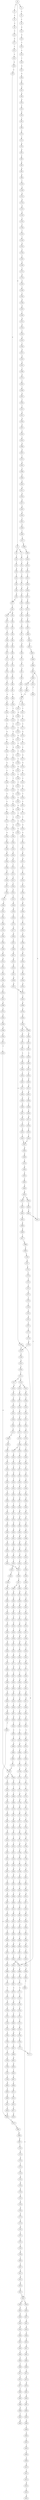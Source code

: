 strict digraph  {
	S0 -> S1 [ label = T ];
	S0 -> S2 [ label = A ];
	S0 -> S3 [ label = G ];
	S1 -> S4 [ label = C ];
	S2 -> S5 [ label = C ];
	S3 -> S6 [ label = C ];
	S3 -> S7 [ label = T ];
	S4 -> S8 [ label = C ];
	S5 -> S9 [ label = C ];
	S6 -> S10 [ label = C ];
	S7 -> S11 [ label = C ];
	S8 -> S12 [ label = G ];
	S9 -> S13 [ label = T ];
	S10 -> S14 [ label = T ];
	S11 -> S15 [ label = T ];
	S12 -> S16 [ label = G ];
	S13 -> S17 [ label = G ];
	S14 -> S18 [ label = G ];
	S15 -> S19 [ label = G ];
	S16 -> S20 [ label = T ];
	S17 -> S21 [ label = T ];
	S18 -> S22 [ label = T ];
	S19 -> S23 [ label = T ];
	S20 -> S24 [ label = C ];
	S21 -> S25 [ label = C ];
	S22 -> S26 [ label = C ];
	S23 -> S27 [ label = T ];
	S24 -> S28 [ label = T ];
	S25 -> S29 [ label = G ];
	S26 -> S30 [ label = G ];
	S27 -> S31 [ label = C ];
	S28 -> S32 [ label = G ];
	S29 -> S33 [ label = C ];
	S30 -> S34 [ label = C ];
	S31 -> S35 [ label = C ];
	S32 -> S36 [ label = G ];
	S33 -> S37 [ label = G ];
	S34 -> S37 [ label = G ];
	S35 -> S38 [ label = G ];
	S36 -> S39 [ label = A ];
	S37 -> S40 [ label = C ];
	S38 -> S41 [ label = T ];
	S39 -> S42 [ label = G ];
	S40 -> S43 [ label = G ];
	S40 -> S44 [ label = A ];
	S41 -> S45 [ label = G ];
	S42 -> S46 [ label = G ];
	S43 -> S47 [ label = A ];
	S44 -> S48 [ label = A ];
	S45 -> S49 [ label = G ];
	S46 -> S50 [ label = G ];
	S47 -> S51 [ label = G ];
	S48 -> S52 [ label = C ];
	S49 -> S53 [ label = C ];
	S50 -> S54 [ label = T ];
	S51 -> S55 [ label = C ];
	S52 -> S56 [ label = C ];
	S53 -> S57 [ label = C ];
	S54 -> S58 [ label = G ];
	S55 -> S59 [ label = A ];
	S56 -> S60 [ label = C ];
	S57 -> S61 [ label = C ];
	S58 -> S62 [ label = T ];
	S59 -> S63 [ label = G ];
	S60 -> S64 [ label = G ];
	S61 -> S65 [ label = G ];
	S62 -> S66 [ label = T ];
	S63 -> S67 [ label = T ];
	S64 -> S68 [ label = T ];
	S65 -> S69 [ label = T ];
	S66 -> S70 [ label = C ];
	S67 -> S71 [ label = G ];
	S68 -> S72 [ label = A ];
	S69 -> S73 [ label = C ];
	S70 -> S74 [ label = C ];
	S71 -> S75 [ label = C ];
	S72 -> S76 [ label = C ];
	S73 -> S77 [ label = C ];
	S74 -> S78 [ label = A ];
	S75 -> S79 [ label = A ];
	S76 -> S80 [ label = A ];
	S77 -> S81 [ label = A ];
	S78 -> S82 [ label = G ];
	S79 -> S83 [ label = A ];
	S80 -> S84 [ label = G ];
	S81 -> S85 [ label = G ];
	S82 -> S86 [ label = C ];
	S83 -> S87 [ label = C ];
	S84 -> S88 [ label = C ];
	S85 -> S89 [ label = T ];
	S86 -> S90 [ label = A ];
	S87 -> S91 [ label = A ];
	S88 -> S92 [ label = A ];
	S89 -> S93 [ label = A ];
	S90 -> S94 [ label = G ];
	S91 -> S95 [ label = G ];
	S92 -> S96 [ label = G ];
	S93 -> S97 [ label = G ];
	S94 -> S98 [ label = A ];
	S95 -> S99 [ label = C ];
	S96 -> S100 [ label = G ];
	S97 -> S101 [ label = G ];
	S97 -> S102 [ label = C ];
	S98 -> S103 [ label = T ];
	S99 -> S104 [ label = T ];
	S100 -> S105 [ label = T ];
	S101 -> S106 [ label = G ];
	S102 -> S107 [ label = T ];
	S103 -> S108 [ label = A ];
	S104 -> S109 [ label = A ];
	S105 -> S110 [ label = G ];
	S106 -> S111 [ label = T ];
	S107 -> S112 [ label = C ];
	S108 -> S113 [ label = A ];
	S109 -> S114 [ label = C ];
	S110 -> S115 [ label = C ];
	S111 -> S116 [ label = C ];
	S112 -> S117 [ label = C ];
	S113 -> S118 [ label = A ];
	S114 -> S119 [ label = G ];
	S115 -> S120 [ label = A ];
	S116 -> S121 [ label = A ];
	S117 -> S122 [ label = A ];
	S118 -> S123 [ label = A ];
	S119 -> S124 [ label = A ];
	S120 -> S125 [ label = C ];
	S121 -> S126 [ label = C ];
	S122 -> S127 [ label = C ];
	S123 -> S128 [ label = A ];
	S124 -> S129 [ label = G ];
	S125 -> S130 [ label = G ];
	S126 -> S131 [ label = T ];
	S127 -> S132 [ label = C ];
	S128 -> S133 [ label = C ];
	S129 -> S134 [ label = A ];
	S130 -> S135 [ label = C ];
	S131 -> S136 [ label = C ];
	S132 -> S137 [ label = G ];
	S133 -> S138 [ label = T ];
	S134 -> S139 [ label = A ];
	S135 -> S140 [ label = G ];
	S136 -> S141 [ label = G ];
	S137 -> S142 [ label = G ];
	S138 -> S143 [ label = T ];
	S139 -> S144 [ label = C ];
	S140 -> S145 [ label = G ];
	S141 -> S146 [ label = C ];
	S142 -> S147 [ label = A ];
	S143 -> S148 [ label = T ];
	S144 -> S149 [ label = T ];
	S145 -> S150 [ label = T ];
	S146 -> S151 [ label = T ];
	S147 -> S152 [ label = C ];
	S148 -> S153 [ label = G ];
	S149 -> S154 [ label = G ];
	S150 -> S155 [ label = G ];
	S151 -> S156 [ label = T ];
	S152 -> S157 [ label = G ];
	S153 -> S158 [ label = C ];
	S154 -> S159 [ label = G ];
	S155 -> S160 [ label = C ];
	S156 -> S161 [ label = C ];
	S157 -> S162 [ label = T ];
	S158 -> S163 [ label = C ];
	S159 -> S164 [ label = C ];
	S160 -> S165 [ label = C ];
	S161 -> S166 [ label = A ];
	S162 -> S167 [ label = C ];
	S163 -> S168 [ label = G ];
	S164 -> S169 [ label = G ];
	S165 -> S170 [ label = G ];
	S166 -> S171 [ label = T ];
	S167 -> S172 [ label = G ];
	S168 -> S173 [ label = T ];
	S169 -> S174 [ label = C ];
	S170 -> S175 [ label = C ];
	S171 -> S176 [ label = C ];
	S172 -> S177 [ label = T ];
	S173 -> S178 [ label = A ];
	S174 -> S179 [ label = A ];
	S175 -> S180 [ label = A ];
	S176 -> S181 [ label = C ];
	S177 -> S182 [ label = G ];
	S178 -> S183 [ label = G ];
	S179 -> S184 [ label = G ];
	S180 -> S185 [ label = A ];
	S181 -> S186 [ label = A ];
	S182 -> S187 [ label = A ];
	S183 -> S188 [ label = C ];
	S184 -> S189 [ label = C ];
	S185 -> S190 [ label = C ];
	S186 -> S191 [ label = G ];
	S187 -> S192 [ label = C ];
	S188 -> S193 [ label = C ];
	S189 -> S194 [ label = G ];
	S190 -> S195 [ label = C ];
	S191 -> S196 [ label = A ];
	S192 -> S197 [ label = C ];
	S193 -> S198 [ label = G ];
	S194 -> S199 [ label = G ];
	S195 -> S200 [ label = A ];
	S196 -> S201 [ label = A ];
	S197 -> S202 [ label = G ];
	S198 -> S203 [ label = G ];
	S199 -> S204 [ label = G ];
	S200 -> S205 [ label = G ];
	S201 -> S206 [ label = C ];
	S202 -> S207 [ label = G ];
	S203 -> S208 [ label = T ];
	S204 -> S209 [ label = T ];
	S205 -> S210 [ label = T ];
	S206 -> S211 [ label = C ];
	S207 -> S212 [ label = T ];
	S208 -> S213 [ label = G ];
	S209 -> S214 [ label = G ];
	S210 -> S215 [ label = C ];
	S211 -> S216 [ label = A ];
	S211 -> S217 [ label = G ];
	S212 -> S218 [ label = C ];
	S213 -> S219 [ label = A ];
	S214 -> S220 [ label = C ];
	S215 -> S221 [ label = G ];
	S216 -> S222 [ label = G ];
	S216 -> S223 [ label = C ];
	S217 -> S224 [ label = G ];
	S218 -> S225 [ label = G ];
	S219 -> S226 [ label = C ];
	S220 -> S227 [ label = C ];
	S221 -> S228 [ label = C ];
	S222 -> S229 [ label = A ];
	S223 -> S230 [ label = C ];
	S224 -> S231 [ label = A ];
	S225 -> S232 [ label = C ];
	S226 -> S233 [ label = G ];
	S227 -> S234 [ label = G ];
	S228 -> S235 [ label = G ];
	S229 -> S236 [ label = C ];
	S230 -> S237 [ label = A ];
	S231 -> S238 [ label = C ];
	S232 -> S239 [ label = G ];
	S233 -> S240 [ label = T ];
	S234 -> S241 [ label = C ];
	S235 -> S242 [ label = C ];
	S236 -> S243 [ label = T ];
	S237 -> S244 [ label = C ];
	S238 -> S245 [ label = G ];
	S239 -> S246 [ label = T ];
	S240 -> S247 [ label = G ];
	S241 -> S248 [ label = C ];
	S242 -> S249 [ label = A ];
	S243 -> S250 [ label = C ];
	S244 -> S251 [ label = C ];
	S245 -> S252 [ label = C ];
	S246 -> S253 [ label = A ];
	S247 -> S254 [ label = G ];
	S248 -> S255 [ label = G ];
	S249 -> S256 [ label = G ];
	S250 -> S257 [ label = C ];
	S251 -> S258 [ label = C ];
	S252 -> S259 [ label = C ];
	S253 -> S260 [ label = G ];
	S254 -> S261 [ label = G ];
	S255 -> S262 [ label = G ];
	S256 -> S263 [ label = C ];
	S257 -> S264 [ label = C ];
	S258 -> S265 [ label = C ];
	S259 -> S266 [ label = C ];
	S260 -> S267 [ label = C ];
	S261 -> S268 [ label = T ];
	S262 -> S269 [ label = T ];
	S263 -> S270 [ label = C ];
	S264 -> S271 [ label = A ];
	S265 -> S272 [ label = T ];
	S266 -> S273 [ label = A ];
	S267 -> S274 [ label = C ];
	S268 -> S275 [ label = A ];
	S269 -> S276 [ label = G ];
	S270 -> S277 [ label = G ];
	S271 -> S278 [ label = T ];
	S272 -> S279 [ label = T ];
	S273 -> S280 [ label = T ];
	S274 -> S281 [ label = G ];
	S275 -> S282 [ label = C ];
	S276 -> S283 [ label = G ];
	S277 -> S284 [ label = G ];
	S278 -> S285 [ label = C ];
	S279 -> S286 [ label = C ];
	S280 -> S287 [ label = C ];
	S281 -> S288 [ label = C ];
	S282 -> S289 [ label = T ];
	S283 -> S290 [ label = T ];
	S284 -> S291 [ label = T ];
	S285 -> S292 [ label = T ];
	S286 -> S293 [ label = C ];
	S286 -> S294 [ label = G ];
	S287 -> S295 [ label = G ];
	S288 -> S296 [ label = T ];
	S289 -> S297 [ label = A ];
	S290 -> S298 [ label = G ];
	S291 -> S299 [ label = G ];
	S292 -> S300 [ label = G ];
	S293 -> S301 [ label = T ];
	S294 -> S302 [ label = A ];
	S295 -> S303 [ label = T ];
	S296 -> S304 [ label = G ];
	S297 -> S305 [ label = T ];
	S298 -> S306 [ label = G ];
	S299 -> S307 [ label = G ];
	S300 -> S308 [ label = C ];
	S301 -> S309 [ label = G ];
	S302 -> S310 [ label = T ];
	S303 -> S311 [ label = C ];
	S304 -> S312 [ label = G ];
	S305 -> S313 [ label = T ];
	S306 -> S314 [ label = A ];
	S307 -> S315 [ label = A ];
	S308 -> S316 [ label = C ];
	S309 -> S317 [ label = T ];
	S310 -> S318 [ label = C ];
	S311 -> S319 [ label = C ];
	S312 -> S320 [ label = A ];
	S313 -> S321 [ label = G ];
	S314 -> S322 [ label = A ];
	S315 -> S323 [ label = A ];
	S316 -> S324 [ label = A ];
	S317 -> S325 [ label = C ];
	S318 -> S326 [ label = G ];
	S319 -> S327 [ label = T ];
	S320 -> S328 [ label = A ];
	S321 -> S329 [ label = G ];
	S322 -> S330 [ label = C ];
	S323 -> S331 [ label = G ];
	S324 -> S332 [ label = G ];
	S325 -> S333 [ label = C ];
	S326 -> S334 [ label = T ];
	S327 -> S335 [ label = C ];
	S328 -> S336 [ label = G ];
	S329 -> S337 [ label = A ];
	S330 -> S338 [ label = C ];
	S331 -> S339 [ label = A ];
	S332 -> S340 [ label = T ];
	S333 -> S341 [ label = T ];
	S334 -> S342 [ label = T ];
	S335 -> S343 [ label = T ];
	S336 -> S344 [ label = A ];
	S337 -> S345 [ label = A ];
	S338 -> S346 [ label = T ];
	S339 -> S347 [ label = A ];
	S340 -> S348 [ label = C ];
	S341 -> S349 [ label = T ];
	S342 -> S350 [ label = T ];
	S343 -> S351 [ label = T ];
	S344 -> S352 [ label = A ];
	S345 -> S353 [ label = C ];
	S346 -> S354 [ label = C ];
	S347 -> S355 [ label = C ];
	S348 -> S356 [ label = G ];
	S349 -> S357 [ label = G ];
	S350 -> S358 [ label = G ];
	S351 -> S359 [ label = C ];
	S352 -> S355 [ label = C ];
	S353 -> S360 [ label = G ];
	S354 -> S361 [ label = G ];
	S355 -> S362 [ label = G ];
	S356 -> S363 [ label = T ];
	S357 -> S364 [ label = T ];
	S358 -> S365 [ label = T ];
	S359 -> S366 [ label = T ];
	S360 -> S367 [ label = G ];
	S361 -> S368 [ label = G ];
	S362 -> S369 [ label = G ];
	S363 -> S370 [ label = A ];
	S364 -> S371 [ label = A ];
	S365 -> S372 [ label = A ];
	S366 -> S373 [ label = C ];
	S367 -> S374 [ label = T ];
	S368 -> S375 [ label = C ];
	S369 -> S376 [ label = C ];
	S370 -> S377 [ label = A ];
	S371 -> S378 [ label = G ];
	S372 -> S379 [ label = G ];
	S373 -> S380 [ label = G ];
	S374 -> S381 [ label = A ];
	S375 -> S382 [ label = A ];
	S376 -> S383 [ label = A ];
	S377 -> S384 [ label = G ];
	S378 -> S385 [ label = G ];
	S379 -> S386 [ label = G ];
	S380 -> S387 [ label = G ];
	S381 -> S388 [ label = C ];
	S382 -> S389 [ label = C ];
	S383 -> S390 [ label = C ];
	S384 -> S391 [ label = A ];
	S385 -> S392 [ label = A ];
	S386 -> S393 [ label = A ];
	S387 -> S394 [ label = A ];
	S388 -> S395 [ label = G ];
	S389 -> S396 [ label = G ];
	S390 -> S397 [ label = C ];
	S390 -> S398 [ label = T ];
	S391 -> S399 [ label = C ];
	S392 -> S400 [ label = G ];
	S393 -> S401 [ label = A ];
	S394 -> S402 [ label = G ];
	S395 -> S403 [ label = A ];
	S396 -> S404 [ label = C ];
	S397 -> S405 [ label = G ];
	S398 -> S406 [ label = G ];
	S399 -> S407 [ label = G ];
	S400 -> S408 [ label = A ];
	S401 -> S409 [ label = A ];
	S402 -> S410 [ label = A ];
	S403 -> S411 [ label = A ];
	S404 -> S412 [ label = G ];
	S405 -> S413 [ label = G ];
	S406 -> S414 [ label = G ];
	S407 -> S415 [ label = G ];
	S408 -> S416 [ label = G ];
	S409 -> S417 [ label = G ];
	S410 -> S418 [ label = G ];
	S411 -> S419 [ label = G ];
	S412 -> S420 [ label = C ];
	S413 -> S421 [ label = G ];
	S414 -> S422 [ label = G ];
	S415 -> S423 [ label = C ];
	S416 -> S424 [ label = G ];
	S417 -> S425 [ label = G ];
	S418 -> S426 [ label = G ];
	S419 -> S427 [ label = A ];
	S420 -> S428 [ label = G ];
	S421 -> S429 [ label = A ];
	S422 -> S430 [ label = A ];
	S423 -> S431 [ label = T ];
	S424 -> S432 [ label = T ];
	S425 -> S433 [ label = T ];
	S426 -> S434 [ label = T ];
	S427 -> S435 [ label = A ];
	S428 -> S436 [ label = C ];
	S428 -> S437 [ label = G ];
	S429 -> S438 [ label = A ];
	S430 -> S439 [ label = A ];
	S431 -> S440 [ label = C ];
	S432 -> S441 [ label = C ];
	S433 -> S442 [ label = C ];
	S434 -> S441 [ label = C ];
	S435 -> S443 [ label = G ];
	S436 -> S444 [ label = G ];
	S437 -> S445 [ label = C ];
	S438 -> S446 [ label = T ];
	S439 -> S447 [ label = C ];
	S440 -> S448 [ label = T ];
	S441 -> S449 [ label = C ];
	S442 -> S450 [ label = C ];
	S443 -> S451 [ label = T ];
	S444 -> S452 [ label = T ];
	S445 -> S453 [ label = T ];
	S446 -> S454 [ label = T ];
	S447 -> S455 [ label = T ];
	S448 -> S456 [ label = C ];
	S449 -> S457 [ label = C ];
	S450 -> S458 [ label = C ];
	S451 -> S459 [ label = G ];
	S452 -> S460 [ label = C ];
	S453 -> S461 [ label = G ];
	S454 -> S462 [ label = G ];
	S455 -> S463 [ label = G ];
	S456 -> S464 [ label = G ];
	S457 -> S465 [ label = A ];
	S457 -> S466 [ label = G ];
	S458 -> S467 [ label = G ];
	S459 -> S468 [ label = T ];
	S460 -> S469 [ label = G ];
	S461 -> S470 [ label = G ];
	S462 -> S471 [ label = A ];
	S463 -> S472 [ label = G ];
	S464 -> S473 [ label = A ];
	S465 -> S474 [ label = G ];
	S466 -> S475 [ label = G ];
	S467 -> S476 [ label = A ];
	S468 -> S477 [ label = C ];
	S469 -> S478 [ label = A ];
	S470 -> S479 [ label = A ];
	S471 -> S480 [ label = A ];
	S472 -> S481 [ label = A ];
	S473 -> S482 [ label = A ];
	S474 -> S483 [ label = A ];
	S475 -> S484 [ label = A ];
	S476 -> S485 [ label = A ];
	S477 -> S486 [ label = C ];
	S478 -> S487 [ label = C ];
	S479 -> S488 [ label = A ];
	S480 -> S489 [ label = C ];
	S481 -> S490 [ label = C ];
	S482 -> S491 [ label = G ];
	S483 -> S492 [ label = G ];
	S484 -> S493 [ label = G ];
	S485 -> S494 [ label = G ];
	S486 -> S495 [ label = T ];
	S487 -> S496 [ label = G ];
	S488 -> S497 [ label = T ];
	S489 -> S498 [ label = C ];
	S490 -> S499 [ label = C ];
	S491 -> S500 [ label = T ];
	S492 -> S501 [ label = C ];
	S493 -> S502 [ label = G ];
	S494 -> S503 [ label = T ];
	S495 -> S504 [ label = G ];
	S496 -> S505 [ label = C ];
	S497 -> S506 [ label = G ];
	S498 -> S507 [ label = C ];
	S499 -> S508 [ label = C ];
	S500 -> S509 [ label = C ];
	S501 -> S510 [ label = C ];
	S502 -> S511 [ label = C ];
	S503 -> S512 [ label = C ];
	S504 -> S513 [ label = G ];
	S505 -> S514 [ label = G ];
	S506 -> S515 [ label = G ];
	S507 -> S516 [ label = G ];
	S508 -> S517 [ label = G ];
	S509 -> S518 [ label = G ];
	S510 -> S519 [ label = A ];
	S511 -> S520 [ label = G ];
	S512 -> S521 [ label = G ];
	S513 -> S522 [ label = C ];
	S514 -> S523 [ label = C ];
	S515 -> S524 [ label = G ];
	S516 -> S525 [ label = T ];
	S517 -> S526 [ label = T ];
	S518 -> S527 [ label = C ];
	S519 -> S528 [ label = C ];
	S520 -> S529 [ label = T ];
	S521 -> S530 [ label = A ];
	S522 -> S531 [ label = C ];
	S523 -> S532 [ label = C ];
	S524 -> S533 [ label = G ];
	S525 -> S534 [ label = C ];
	S526 -> S535 [ label = C ];
	S527 -> S536 [ label = G ];
	S528 -> S537 [ label = G ];
	S529 -> S538 [ label = G ];
	S530 -> S539 [ label = G ];
	S531 -> S540 [ label = T ];
	S532 -> S541 [ label = T ];
	S533 -> S542 [ label = T ];
	S534 -> S543 [ label = T ];
	S535 -> S544 [ label = T ];
	S536 -> S545 [ label = G ];
	S537 -> S546 [ label = G ];
	S538 -> S547 [ label = G ];
	S539 -> S548 [ label = G ];
	S540 -> S549 [ label = G ];
	S541 -> S550 [ label = C ];
	S542 -> S551 [ label = C ];
	S543 -> S552 [ label = C ];
	S544 -> S552 [ label = C ];
	S545 -> S553 [ label = C ];
	S546 -> S554 [ label = T ];
	S547 -> S555 [ label = T ];
	S548 -> S556 [ label = T ];
	S549 -> S557 [ label = G ];
	S550 -> S558 [ label = G ];
	S551 -> S559 [ label = C ];
	S552 -> S560 [ label = G ];
	S553 -> S561 [ label = T ];
	S554 -> S562 [ label = T ];
	S555 -> S563 [ label = A ];
	S556 -> S564 [ label = A ];
	S557 -> S565 [ label = G ];
	S558 -> S566 [ label = G ];
	S559 -> S567 [ label = G ];
	S560 -> S568 [ label = G ];
	S561 -> S569 [ label = A ];
	S562 -> S570 [ label = A ];
	S563 -> S571 [ label = T ];
	S564 -> S572 [ label = T ];
	S565 -> S573 [ label = T ];
	S566 -> S574 [ label = G ];
	S567 -> S575 [ label = C ];
	S568 -> S576 [ label = C ];
	S569 -> S577 [ label = T ];
	S570 -> S578 [ label = C ];
	S571 -> S579 [ label = G ];
	S572 -> S580 [ label = A ];
	S573 -> S581 [ label = C ];
	S574 -> S582 [ label = C ];
	S575 -> S583 [ label = C ];
	S576 -> S584 [ label = A ];
	S577 -> S585 [ label = A ];
	S578 -> S586 [ label = T ];
	S579 -> S587 [ label = A ];
	S580 -> S588 [ label = A ];
	S581 -> S589 [ label = C ];
	S582 -> S590 [ label = T ];
	S583 -> S591 [ label = G ];
	S584 -> S592 [ label = C ];
	S585 -> S593 [ label = G ];
	S586 -> S594 [ label = G ];
	S587 -> S595 [ label = G ];
	S588 -> S596 [ label = G ];
	S589 -> S597 [ label = C ];
	S590 -> S598 [ label = C ];
	S591 -> S599 [ label = G ];
	S592 -> S600 [ label = C ];
	S593 -> S601 [ label = T ];
	S594 -> S602 [ label = C ];
	S595 -> S603 [ label = C ];
	S596 -> S604 [ label = T ];
	S597 -> S605 [ label = G ];
	S598 -> S606 [ label = A ];
	S599 -> S607 [ label = A ];
	S600 -> S608 [ label = G ];
	S601 -> S609 [ label = A ];
	S602 -> S610 [ label = A ];
	S603 -> S611 [ label = G ];
	S604 -> S612 [ label = C ];
	S605 -> S613 [ label = A ];
	S606 -> S614 [ label = C ];
	S607 -> S615 [ label = A ];
	S608 -> S616 [ label = A ];
	S609 -> S617 [ label = G ];
	S610 -> S618 [ label = G ];
	S611 -> S619 [ label = G ];
	S612 -> S620 [ label = G ];
	S613 -> S621 [ label = G ];
	S614 -> S622 [ label = G ];
	S615 -> S623 [ label = C ];
	S616 -> S624 [ label = G ];
	S616 -> S625 [ label = A ];
	S617 -> S626 [ label = C ];
	S618 -> S627 [ label = A ];
	S619 -> S628 [ label = T ];
	S620 -> S629 [ label = T ];
	S621 -> S630 [ label = T ];
	S622 -> S631 [ label = T ];
	S623 -> S632 [ label = T ];
	S624 -> S633 [ label = T ];
	S625 -> S634 [ label = T ];
	S626 -> S635 [ label = C ];
	S627 -> S636 [ label = C ];
	S628 -> S637 [ label = C ];
	S629 -> S638 [ label = G ];
	S630 -> S639 [ label = C ];
	S631 -> S640 [ label = C ];
	S632 -> S641 [ label = G ];
	S633 -> S642 [ label = C ];
	S634 -> S643 [ label = G ];
	S635 -> S644 [ label = G ];
	S636 -> S645 [ label = G ];
	S637 -> S646 [ label = G ];
	S638 -> S647 [ label = G ];
	S639 -> S648 [ label = C ];
	S640 -> S649 [ label = C ];
	S641 -> S650 [ label = C ];
	S642 -> S651 [ label = C ];
	S643 -> S652 [ label = T ];
	S644 -> S653 [ label = A ];
	S645 -> S654 [ label = G ];
	S646 -> S655 [ label = C ];
	S647 -> S656 [ label = T ];
	S648 -> S657 [ label = A ];
	S649 -> S658 [ label = A ];
	S650 -> S659 [ label = A ];
	S651 -> S657 [ label = A ];
	S652 -> S660 [ label = A ];
	S653 -> S661 [ label = A ];
	S654 -> S662 [ label = A ];
	S655 -> S663 [ label = A ];
	S656 -> S664 [ label = A ];
	S657 -> S665 [ label = G ];
	S658 -> S666 [ label = G ];
	S659 -> S667 [ label = A ];
	S660 -> S668 [ label = G ];
	S661 -> S669 [ label = A ];
	S662 -> S670 [ label = C ];
	S663 -> S671 [ label = C ];
	S664 -> S672 [ label = C ];
	S665 -> S673 [ label = T ];
	S665 -> S674 [ label = C ];
	S666 -> S675 [ label = C ];
	S667 -> S676 [ label = C ];
	S668 -> S677 [ label = T ];
	S669 -> S678 [ label = C ];
	S670 -> S679 [ label = A ];
	S671 -> S680 [ label = G ];
	S672 -> S681 [ label = C ];
	S673 -> S682 [ label = A ];
	S674 -> S683 [ label = T ];
	S675 -> S684 [ label = T ];
	S676 -> S685 [ label = C ];
	S677 -> S686 [ label = T ];
	S678 -> S687 [ label = C ];
	S679 -> S688 [ label = C ];
	S680 -> S689 [ label = C ];
	S681 -> S690 [ label = G ];
	S682 -> S97 [ label = G ];
	S683 -> S691 [ label = T ];
	S684 -> S691 [ label = T ];
	S685 -> S692 [ label = A ];
	S686 -> S693 [ label = T ];
	S687 -> S694 [ label = C ];
	S688 -> S695 [ label = A ];
	S689 -> S696 [ label = G ];
	S690 -> S697 [ label = G ];
	S691 -> S698 [ label = C ];
	S692 -> S699 [ label = G ];
	S693 -> S700 [ label = C ];
	S694 -> S701 [ label = C ];
	S695 -> S702 [ label = C ];
	S696 -> S703 [ label = C ];
	S697 -> S704 [ label = T ];
	S698 -> S705 [ label = A ];
	S699 -> S706 [ label = A ];
	S700 -> S707 [ label = A ];
	S701 -> S708 [ label = G ];
	S702 -> S709 [ label = C ];
	S703 -> S428 [ label = G ];
	S704 -> S710 [ label = G ];
	S705 -> S711 [ label = C ];
	S706 -> S712 [ label = A ];
	S707 -> S713 [ label = C ];
	S708 -> S714 [ label = A ];
	S709 -> S715 [ label = T ];
	S710 -> S716 [ label = G ];
	S711 -> S717 [ label = G ];
	S712 -> S718 [ label = C ];
	S713 -> S719 [ label = T ];
	S714 -> S720 [ label = C ];
	S715 -> S721 [ label = C ];
	S716 -> S722 [ label = T ];
	S717 -> S723 [ label = C ];
	S718 -> S724 [ label = A ];
	S719 -> S725 [ label = C ];
	S720 -> S726 [ label = T ];
	S721 -> S727 [ label = T ];
	S722 -> S728 [ label = T ];
	S723 -> S729 [ label = C ];
	S724 -> S730 [ label = G ];
	S725 -> S731 [ label = C ];
	S726 -> S732 [ label = A ];
	S727 -> S733 [ label = A ];
	S728 -> S734 [ label = A ];
	S729 -> S735 [ label = C ];
	S730 -> S736 [ label = C ];
	S731 -> S737 [ label = T ];
	S732 -> S738 [ label = G ];
	S733 -> S739 [ label = G ];
	S734 -> S740 [ label = G ];
	S735 -> S741 [ label = T ];
	S736 -> S742 [ label = C ];
	S737 -> S743 [ label = T ];
	S738 -> S744 [ label = A ];
	S739 -> S745 [ label = A ];
	S740 -> S746 [ label = A ];
	S741 -> S747 [ label = T ];
	S742 -> S748 [ label = G ];
	S743 -> S749 [ label = T ];
	S744 -> S750 [ label = A ];
	S745 -> S751 [ label = A ];
	S746 -> S752 [ label = A ];
	S747 -> S753 [ label = C ];
	S748 -> S754 [ label = T ];
	S749 -> S755 [ label = C ];
	S750 -> S756 [ label = T ];
	S751 -> S757 [ label = C ];
	S752 -> S758 [ label = G ];
	S753 -> S759 [ label = A ];
	S754 -> S760 [ label = C ];
	S755 -> S761 [ label = A ];
	S756 -> S762 [ label = C ];
	S757 -> S763 [ label = G ];
	S758 -> S764 [ label = G ];
	S759 -> S765 [ label = T ];
	S760 -> S766 [ label = C ];
	S761 -> S767 [ label = T ];
	S762 -> S768 [ label = G ];
	S763 -> S769 [ label = A ];
	S764 -> S770 [ label = G ];
	S765 -> S771 [ label = C ];
	S766 -> S772 [ label = T ];
	S767 -> S773 [ label = C ];
	S768 -> S774 [ label = G ];
	S769 -> S775 [ label = G ];
	S770 -> S776 [ label = G ];
	S771 -> S777 [ label = C ];
	S772 -> S778 [ label = C ];
	S773 -> S779 [ label = C ];
	S774 -> S780 [ label = G ];
	S775 -> S781 [ label = G ];
	S776 -> S782 [ label = G ];
	S777 -> S186 [ label = A ];
	S778 -> S783 [ label = T ];
	S779 -> S784 [ label = A ];
	S780 -> S785 [ label = T ];
	S781 -> S786 [ label = T ];
	S782 -> S787 [ label = T ];
	S783 -> S788 [ label = G ];
	S784 -> S191 [ label = G ];
	S785 -> S789 [ label = A ];
	S786 -> S790 [ label = G ];
	S787 -> S791 [ label = C ];
	S788 -> S792 [ label = T ];
	S789 -> S793 [ label = T ];
	S790 -> S794 [ label = T ];
	S791 -> S795 [ label = C ];
	S792 -> S796 [ label = C ];
	S793 -> S797 [ label = C ];
	S794 -> S798 [ label = C ];
	S795 -> S799 [ label = G ];
	S796 -> S800 [ label = G ];
	S797 -> S801 [ label = C ];
	S798 -> S802 [ label = C ];
	S799 -> S803 [ label = T ];
	S800 -> S804 [ label = T ];
	S801 -> S805 [ label = C ];
	S802 -> S806 [ label = C ];
	S803 -> S807 [ label = C ];
	S804 -> S808 [ label = G ];
	S805 -> S809 [ label = G ];
	S806 -> S810 [ label = T ];
	S807 -> S811 [ label = G ];
	S808 -> S812 [ label = G ];
	S809 -> S813 [ label = A ];
	S810 -> S814 [ label = G ];
	S811 -> S815 [ label = G ];
	S812 -> S816 [ label = T ];
	S813 -> S817 [ label = A ];
	S814 -> S818 [ label = T ];
	S815 -> S819 [ label = A ];
	S816 -> S664 [ label = A ];
	S817 -> S820 [ label = A ];
	S818 -> S821 [ label = C ];
	S819 -> S822 [ label = A ];
	S820 -> S823 [ label = G ];
	S821 -> S824 [ label = C ];
	S822 -> S825 [ label = C ];
	S823 -> S826 [ label = T ];
	S824 -> S827 [ label = T ];
	S825 -> S828 [ label = A ];
	S825 -> S829 [ label = T ];
	S826 -> S830 [ label = G ];
	S827 -> S831 [ label = A ];
	S828 -> S832 [ label = G ];
	S829 -> S833 [ label = A ];
	S830 -> S834 [ label = T ];
	S831 -> S835 [ label = C ];
	S832 -> S836 [ label = G ];
	S833 -> S837 [ label = C ];
	S834 -> S838 [ label = C ];
	S835 -> S839 [ label = T ];
	S836 -> S840 [ label = A ];
	S837 -> S841 [ label = A ];
	S838 -> S842 [ label = G ];
	S839 -> S843 [ label = A ];
	S840 -> S844 [ label = A ];
	S841 -> S845 [ label = A ];
	S842 -> S846 [ label = T ];
	S843 -> S847 [ label = C ];
	S844 -> S848 [ label = T ];
	S845 -> S849 [ label = C ];
	S846 -> S850 [ label = C ];
	S847 -> S851 [ label = C ];
	S848 -> S852 [ label = A ];
	S849 -> S853 [ label = G ];
	S850 -> S854 [ label = G ];
	S851 -> S855 [ label = A ];
	S852 -> S856 [ label = G ];
	S853 -> S857 [ label = A ];
	S854 -> S858 [ label = G ];
	S855 -> S859 [ label = G ];
	S856 -> S860 [ label = T ];
	S857 -> S861 [ label = A ];
	S858 -> S862 [ label = A ];
	S859 -> S863 [ label = G ];
	S860 -> S864 [ label = C ];
	S861 -> S865 [ label = A ];
	S862 -> S866 [ label = A ];
	S863 -> S867 [ label = A ];
	S864 -> S868 [ label = T ];
	S865 -> S869 [ label = A ];
	S866 -> S825 [ label = C ];
	S867 -> S870 [ label = G ];
	S868 -> S871 [ label = C ];
	S869 -> S872 [ label = C ];
	S870 -> S873 [ label = A ];
	S871 -> S874 [ label = T ];
	S872 -> S875 [ label = A ];
	S873 -> S876 [ label = G ];
	S874 -> S877 [ label = C ];
	S875 -> S878 [ label = G ];
	S876 -> S879 [ label = T ];
	S877 -> S880 [ label = T ];
	S878 -> S881 [ label = A ];
	S879 -> S882 [ label = C ];
	S880 -> S883 [ label = G ];
	S881 -> S884 [ label = A ];
	S882 -> S885 [ label = A ];
	S883 -> S886 [ label = A ];
	S884 -> S887 [ label = G ];
	S885 -> S888 [ label = G ];
	S886 -> S889 [ label = G ];
	S887 -> S890 [ label = G ];
	S888 -> S891 [ label = G ];
	S889 -> S892 [ label = T ];
	S890 -> S893 [ label = G ];
	S891 -> S894 [ label = A ];
	S892 -> S895 [ label = A ];
	S893 -> S896 [ label = G ];
	S894 -> S897 [ label = C ];
	S896 -> S898 [ label = T ];
	S897 -> S899 [ label = C ];
	S898 -> S900 [ label = C ];
	S899 -> S901 [ label = A ];
	S900 -> S902 [ label = T ];
	S901 -> S903 [ label = G ];
	S902 -> S904 [ label = C ];
	S903 -> S905 [ label = T ];
	S904 -> S906 [ label = T ];
	S905 -> S907 [ label = C ];
	S906 -> S908 [ label = C ];
	S907 -> S909 [ label = T ];
	S908 -> S910 [ label = G ];
	S909 -> S911 [ label = C ];
	S910 -> S912 [ label = T ];
	S911 -> S913 [ label = T ];
	S912 -> S914 [ label = G ];
	S913 -> S915 [ label = G ];
	S914 -> S916 [ label = G ];
	S915 -> S917 [ label = T ];
	S916 -> S918 [ label = T ];
	S917 -> S919 [ label = A ];
	S918 -> S920 [ label = A ];
}
